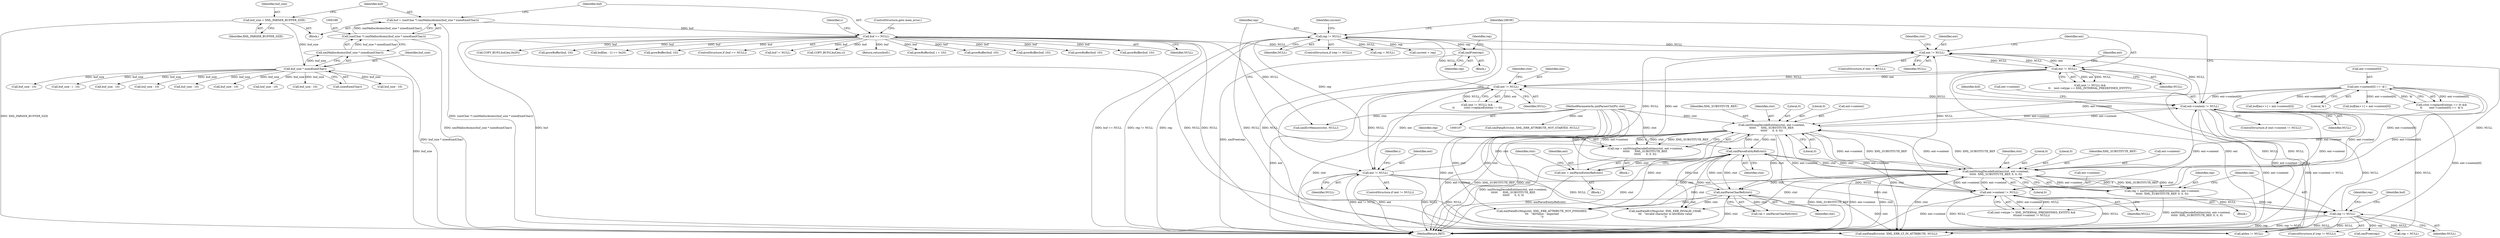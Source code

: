 digraph "0_Chrome_d0947db40187f4708c58e64cbd6013faf9eddeed_0@pointer" {
"1000519" [label="(Call,xmlFree(rep))"];
"1000463" [label="(Call,rep != NULL)"];
"1000451" [label="(Call,rep = xmlStringDecodeEntities(ctxt, ent->content,\n\t\t\t\t\t\t      XML_SUBSTITUTE_REF,\n\t\t\t\t\t\t      0, 0, 0))"];
"1000453" [label="(Call,xmlStringDecodeEntities(ctxt, ent->content,\n\t\t\t\t\t\t      XML_SUBSTITUTE_REF,\n\t\t\t\t\t\t      0, 0, 0))"];
"1000337" [label="(Call,xmlParseEntityRef(ctxt))"];
"1000238" [label="(Call,xmlParseCharRef(ctxt))"];
"1000586" [label="(Call,xmlStringDecodeEntities(ctxt, ent->content,\n\t\t\t\t\t\t  XML_SUBSTITUTE_REF, 0, 0, 0))"];
"1000108" [label="(MethodParameterIn,xmlParserCtxtPtr ctxt)"];
"1000382" [label="(Call,ent->content[0] == '&')"];
"1000537" [label="(Call,ent->content != NULL)"];
"1000578" [label="(Call,ent->content != NULL)"];
"1000554" [label="(Call,ent != NULL)"];
"1000435" [label="(Call,ent != NULL)"];
"1000356" [label="(Call,ent != NULL)"];
"1000344" [label="(Call,ent != NULL)"];
"1000335" [label="(Call,ent = xmlParseEntityRef(ctxt))"];
"1000195" [label="(Call,buf == NULL)"];
"1000185" [label="(Call,buf = (xmlChar *) xmlMallocAtomic(buf_size * sizeof(xmlChar)))"];
"1000187" [label="(Call,(xmlChar *) xmlMallocAtomic(buf_size * sizeof(xmlChar)))"];
"1000189" [label="(Call,xmlMallocAtomic(buf_size * sizeof(xmlChar)))"];
"1000190" [label="(Call,buf_size * sizeof(xmlChar))"];
"1000182" [label="(Call,buf_size = XML_PARSER_BUFFER_SIZE)"];
"1000596" [label="(Call,rep != NULL)"];
"1000584" [label="(Call,rep = xmlStringDecodeEntities(ctxt, ent->content,\n\t\t\t\t\t\t  XML_SUBSTITUTE_REF, 0, 0, 0))"];
"1000468" [label="(Identifier,current)"];
"1000465" [label="(Identifier,NULL)"];
"1000785" [label="(Call,attlen != NULL)"];
"1000553" [label="(ControlStructure,if (ent != NULL))"];
"1000257" [label="(Call,growBuffer(buf, 10))"];
"1000334" [label="(Block,)"];
"1000358" [label="(Identifier,NULL)"];
"1000582" [label="(Identifier,NULL)"];
"1000555" [label="(Identifier,ent)"];
"1000583" [label="(Block,)"];
"1000594" [label="(Literal,0)"];
"1000192" [label="(Call,sizeof(xmlChar))"];
"1000194" [label="(ControlStructure,if (buf == NULL))"];
"1000799" [label="(Call,buf != NULL)"];
"1000702" [label="(Call,COPY_BUF(l,buf,len,c))"];
"1000792" [label="(Return,return(buf);)"];
"1000464" [label="(Identifier,rep)"];
"1000422" [label="(Call,buf[len++] = ent->content[0])"];
"1000455" [label="(Call,ent->content)"];
"1000572" [label="(Call,(ent->etype != XML_INTERNAL_PREDEFINED_ENTITY) &&\n\t\t\t(ent->content != NULL))"];
"1000195" [label="(Call,buf == NULL)"];
"1000719" [label="(Identifier,GROW)"];
"1000458" [label="(Identifier,XML_SUBSTITUTE_REF)"];
"1000461" [label="(Literal,0)"];
"1000529" [label="(Call,buf_size - 10)"];
"1000349" [label="(Identifier,ctxt)"];
"1000271" [label="(Call,buf_size - 10)"];
"1000614" [label="(Call,buf_size - i - 10)"];
"1000462" [label="(ControlStructure,if (rep != NULL))"];
"1000598" [label="(Identifier,NULL)"];
"1000454" [label="(Identifier,ctxt)"];
"1000620" [label="(Call,growBuffer(buf, i + 10))"];
"1000591" [label="(Identifier,XML_SUBSTITUTE_REF)"];
"1000196" [label="(Identifier,buf)"];
"1000183" [label="(Identifier,buf_size)"];
"1000335" [label="(Call,ent = xmlParseEntityRef(ctxt))"];
"1000595" [label="(ControlStructure,if (rep != NULL))"];
"1000176" [label="(Call,xmlFatalErr(ctxt, XML_ERR_ATTRIBUTE_NOT_STARTED, NULL))"];
"1000344" [label="(Call,ent != NULL)"];
"1000588" [label="(Call,ent->content)"];
"1000108" [label="(MethodParameterIn,xmlParserCtxtPtr ctxt)"];
"1000440" [label="(Identifier,ctxt)"];
"1000111" [label="(Block,)"];
"1000586" [label="(Call,xmlStringDecodeEntities(ctxt, ent->content,\n\t\t\t\t\t\t  XML_SUBSTITUTE_REF, 0, 0, 0))"];
"1000460" [label="(Literal,0)"];
"1000382" [label="(Call,ent->content[0] == '&')"];
"1000519" [label="(Call,xmlFree(rep))"];
"1000522" [label="(Identifier,rep)"];
"1000336" [label="(Identifier,ent)"];
"1000346" [label="(Identifier,NULL)"];
"1000537" [label="(Call,ent->content != NULL)"];
"1000434" [label="(Call,(ent != NULL) && \n\t\t           (ctxt->replaceEntities != 0))"];
"1000453" [label="(Call,xmlStringDecodeEntities(ctxt, ent->content,\n\t\t\t\t\t\t      XML_SUBSTITUTE_REF,\n\t\t\t\t\t\t      0, 0, 0))"];
"1000388" [label="(Literal,'&')"];
"1000435" [label="(Call,ent != NULL)"];
"1000542" [label="(Call,buf[len++] = ent->content[0])"];
"1000236" [label="(Call,val = xmlParseCharRef(ctxt))"];
"1000341" [label="(Identifier,ctxt)"];
"1000521" [label="(Call,rep = NULL)"];
"1000795" [label="(Call,xmlErrMemory(ctxt, NULL))"];
"1000372" [label="(Call,growBuffer(buf, 10))"];
"1000451" [label="(Call,rep = xmlStringDecodeEntities(ctxt, ent->content,\n\t\t\t\t\t\t      XML_SUBSTITUTE_REF,\n\t\t\t\t\t\t      0, 0, 0))"];
"1000368" [label="(Call,buf_size - 10)"];
"1000239" [label="(Identifier,ctxt)"];
"1000191" [label="(Identifier,buf_size)"];
"1000450" [label="(Block,)"];
"1000520" [label="(Identifier,rep)"];
"1000383" [label="(Call,ent->content[0])"];
"1000596" [label="(Call,rep != NULL)"];
"1000459" [label="(Literal,0)"];
"1000710" [label="(Call,buf_size - 10)"];
"1000356" [label="(Call,ent != NULL)"];
"1000198" [label="(ControlStructure,goto mem_error;)"];
"1000560" [label="(Identifier,i)"];
"1000184" [label="(Identifier,XML_PARSER_BUFFER_SIZE)"];
"1000357" [label="(Identifier,ent)"];
"1000437" [label="(Identifier,NULL)"];
"1000533" [label="(Call,growBuffer(buf, 10))"];
"1000345" [label="(Identifier,ent)"];
"1000597" [label="(Identifier,rep)"];
"1000182" [label="(Call,buf_size = XML_PARSER_BUFFER_SIZE)"];
"1000466" [label="(Block,)"];
"1000587" [label="(Identifier,ctxt)"];
"1000317" [label="(Call,buf_size - 10)"];
"1000321" [label="(Call,growBuffer(buf, 10))"];
"1000238" [label="(Call,xmlParseCharRef(ctxt))"];
"1000579" [label="(Call,ent->content)"];
"1000376" [label="(Call,(ctxt->replaceEntities == 0) &&\n\t\t        (ent->content[0] == '&'))"];
"1000544" [label="(Identifier,buf)"];
"1000343" [label="(ControlStructure,if (ent != NULL))"];
"1000584" [label="(Call,rep = xmlStringDecodeEntities(ctxt, ent->content,\n\t\t\t\t\t\t  XML_SUBSTITUTE_REF, 0, 0, 0))"];
"1000275" [label="(Call,growBuffer(buf, 10))"];
"1000601" [label="(Identifier,rep)"];
"1000186" [label="(Identifier,buf)"];
"1000538" [label="(Call,ent->content)"];
"1000592" [label="(Literal,0)"];
"1000197" [label="(Identifier,NULL)"];
"1000556" [label="(Identifier,NULL)"];
"1000190" [label="(Call,buf_size * sizeof(xmlChar))"];
"1000687" [label="(Call,buf_size - 10)"];
"1000578" [label="(Call,ent->content != NULL)"];
"1000355" [label="(Call,(ent != NULL) &&\n\t\t    (ent->etype == XML_INTERNAL_PREDEFINED_ENTITY))"];
"1000361" [label="(Identifier,ent)"];
"1000536" [label="(ControlStructure,if (ent->content != NULL))"];
"1000600" [label="(Call,xmlFree(rep))"];
"1000585" [label="(Identifier,rep)"];
"1000512" [label="(Call,buf_size - 10)"];
"1000554" [label="(Call,ent != NULL)"];
"1000463" [label="(Call,rep != NULL)"];
"1000778" [label="(Call,xmlFatalErrMsg(ctxt, XML_ERR_ATTRIBUTE_NOT_FINISHED,\n\t\t\t   \"AttValue: ' expected\n\"))"];
"1000185" [label="(Call,buf = (xmlChar *) xmlMallocAtomic(buf_size * sizeof(xmlChar)))"];
"1000679" [label="(Call,COPY_BUF(l,buf,len,0x20))"];
"1000467" [label="(Call,current = rep)"];
"1000812" [label="(MethodReturn,RET)"];
"1000189" [label="(Call,xmlMallocAtomic(buf_size * sizeof(xmlChar)))"];
"1000338" [label="(Identifier,ctxt)"];
"1000200" [label="(Identifier,c)"];
"1000593" [label="(Literal,0)"];
"1000337" [label="(Call,xmlParseEntityRef(ctxt))"];
"1000607" [label="(Identifier,buf)"];
"1000541" [label="(Identifier,NULL)"];
"1000602" [label="(Call,rep = NULL)"];
"1000253" [label="(Call,buf_size - 10)"];
"1000516" [label="(Call,growBuffer(buf, 10))"];
"1000734" [label="(Call,buf[len - 1] == 0x20)"];
"1000753" [label="(Call,xmlFatalErr(ctxt, XML_ERR_LT_IN_ATTRIBUTE, NULL))"];
"1000452" [label="(Identifier,rep)"];
"1000772" [label="(Call,xmlFatalErrMsg(ctxt, XML_ERR_INVALID_CHAR,\n\t\t\t   \"invalid character in attribute value\n\"))"];
"1000187" [label="(Call,(xmlChar *) xmlMallocAtomic(buf_size * sizeof(xmlChar)))"];
"1000436" [label="(Identifier,ent)"];
"1000519" -> "1000466"  [label="AST: "];
"1000519" -> "1000520"  [label="CFG: "];
"1000520" -> "1000519"  [label="AST: "];
"1000522" -> "1000519"  [label="CFG: "];
"1000519" -> "1000812"  [label="DDG: xmlFree(rep)"];
"1000463" -> "1000519"  [label="DDG: rep"];
"1000463" -> "1000462"  [label="AST: "];
"1000463" -> "1000465"  [label="CFG: "];
"1000464" -> "1000463"  [label="AST: "];
"1000465" -> "1000463"  [label="AST: "];
"1000468" -> "1000463"  [label="CFG: "];
"1000719" -> "1000463"  [label="CFG: "];
"1000463" -> "1000812"  [label="DDG: rep != NULL"];
"1000463" -> "1000812"  [label="DDG: rep"];
"1000463" -> "1000344"  [label="DDG: NULL"];
"1000451" -> "1000463"  [label="DDG: rep"];
"1000435" -> "1000463"  [label="DDG: NULL"];
"1000463" -> "1000467"  [label="DDG: rep"];
"1000463" -> "1000521"  [label="DDG: NULL"];
"1000463" -> "1000753"  [label="DDG: NULL"];
"1000463" -> "1000785"  [label="DDG: NULL"];
"1000451" -> "1000450"  [label="AST: "];
"1000451" -> "1000453"  [label="CFG: "];
"1000452" -> "1000451"  [label="AST: "];
"1000453" -> "1000451"  [label="AST: "];
"1000464" -> "1000451"  [label="CFG: "];
"1000451" -> "1000812"  [label="DDG: xmlStringDecodeEntities(ctxt, ent->content,\n\t\t\t\t\t\t      XML_SUBSTITUTE_REF,\n\t\t\t\t\t\t      0, 0, 0)"];
"1000453" -> "1000451"  [label="DDG: ent->content"];
"1000453" -> "1000451"  [label="DDG: 0"];
"1000453" -> "1000451"  [label="DDG: XML_SUBSTITUTE_REF"];
"1000453" -> "1000451"  [label="DDG: ctxt"];
"1000453" -> "1000461"  [label="CFG: "];
"1000454" -> "1000453"  [label="AST: "];
"1000455" -> "1000453"  [label="AST: "];
"1000458" -> "1000453"  [label="AST: "];
"1000459" -> "1000453"  [label="AST: "];
"1000460" -> "1000453"  [label="AST: "];
"1000461" -> "1000453"  [label="AST: "];
"1000453" -> "1000812"  [label="DDG: ent->content"];
"1000453" -> "1000812"  [label="DDG: XML_SUBSTITUTE_REF"];
"1000453" -> "1000812"  [label="DDG: ctxt"];
"1000453" -> "1000238"  [label="DDG: ctxt"];
"1000453" -> "1000337"  [label="DDG: ctxt"];
"1000337" -> "1000453"  [label="DDG: ctxt"];
"1000108" -> "1000453"  [label="DDG: ctxt"];
"1000382" -> "1000453"  [label="DDG: ent->content[0]"];
"1000586" -> "1000453"  [label="DDG: ent->content"];
"1000586" -> "1000453"  [label="DDG: XML_SUBSTITUTE_REF"];
"1000537" -> "1000453"  [label="DDG: ent->content"];
"1000578" -> "1000453"  [label="DDG: ent->content"];
"1000453" -> "1000537"  [label="DDG: ent->content"];
"1000453" -> "1000578"  [label="DDG: ent->content"];
"1000453" -> "1000586"  [label="DDG: ent->content"];
"1000453" -> "1000586"  [label="DDG: XML_SUBSTITUTE_REF"];
"1000453" -> "1000753"  [label="DDG: ctxt"];
"1000453" -> "1000772"  [label="DDG: ctxt"];
"1000453" -> "1000778"  [label="DDG: ctxt"];
"1000337" -> "1000335"  [label="AST: "];
"1000337" -> "1000338"  [label="CFG: "];
"1000338" -> "1000337"  [label="AST: "];
"1000335" -> "1000337"  [label="CFG: "];
"1000337" -> "1000812"  [label="DDG: ctxt"];
"1000337" -> "1000238"  [label="DDG: ctxt"];
"1000337" -> "1000335"  [label="DDG: ctxt"];
"1000238" -> "1000337"  [label="DDG: ctxt"];
"1000586" -> "1000337"  [label="DDG: ctxt"];
"1000108" -> "1000337"  [label="DDG: ctxt"];
"1000337" -> "1000586"  [label="DDG: ctxt"];
"1000337" -> "1000753"  [label="DDG: ctxt"];
"1000337" -> "1000772"  [label="DDG: ctxt"];
"1000337" -> "1000778"  [label="DDG: ctxt"];
"1000238" -> "1000236"  [label="AST: "];
"1000238" -> "1000239"  [label="CFG: "];
"1000239" -> "1000238"  [label="AST: "];
"1000236" -> "1000238"  [label="CFG: "];
"1000238" -> "1000812"  [label="DDG: ctxt"];
"1000238" -> "1000236"  [label="DDG: ctxt"];
"1000586" -> "1000238"  [label="DDG: ctxt"];
"1000108" -> "1000238"  [label="DDG: ctxt"];
"1000238" -> "1000753"  [label="DDG: ctxt"];
"1000238" -> "1000772"  [label="DDG: ctxt"];
"1000238" -> "1000778"  [label="DDG: ctxt"];
"1000586" -> "1000584"  [label="AST: "];
"1000586" -> "1000594"  [label="CFG: "];
"1000587" -> "1000586"  [label="AST: "];
"1000588" -> "1000586"  [label="AST: "];
"1000591" -> "1000586"  [label="AST: "];
"1000592" -> "1000586"  [label="AST: "];
"1000593" -> "1000586"  [label="AST: "];
"1000594" -> "1000586"  [label="AST: "];
"1000584" -> "1000586"  [label="CFG: "];
"1000586" -> "1000812"  [label="DDG: ent->content"];
"1000586" -> "1000812"  [label="DDG: ctxt"];
"1000586" -> "1000812"  [label="DDG: XML_SUBSTITUTE_REF"];
"1000586" -> "1000537"  [label="DDG: ent->content"];
"1000586" -> "1000578"  [label="DDG: ent->content"];
"1000586" -> "1000584"  [label="DDG: ent->content"];
"1000586" -> "1000584"  [label="DDG: 0"];
"1000586" -> "1000584"  [label="DDG: XML_SUBSTITUTE_REF"];
"1000586" -> "1000584"  [label="DDG: ctxt"];
"1000108" -> "1000586"  [label="DDG: ctxt"];
"1000382" -> "1000586"  [label="DDG: ent->content[0]"];
"1000537" -> "1000586"  [label="DDG: ent->content"];
"1000578" -> "1000586"  [label="DDG: ent->content"];
"1000586" -> "1000753"  [label="DDG: ctxt"];
"1000586" -> "1000772"  [label="DDG: ctxt"];
"1000586" -> "1000778"  [label="DDG: ctxt"];
"1000108" -> "1000107"  [label="AST: "];
"1000108" -> "1000812"  [label="DDG: ctxt"];
"1000108" -> "1000176"  [label="DDG: ctxt"];
"1000108" -> "1000753"  [label="DDG: ctxt"];
"1000108" -> "1000772"  [label="DDG: ctxt"];
"1000108" -> "1000778"  [label="DDG: ctxt"];
"1000108" -> "1000795"  [label="DDG: ctxt"];
"1000382" -> "1000376"  [label="AST: "];
"1000382" -> "1000388"  [label="CFG: "];
"1000383" -> "1000382"  [label="AST: "];
"1000388" -> "1000382"  [label="AST: "];
"1000376" -> "1000382"  [label="CFG: "];
"1000382" -> "1000812"  [label="DDG: ent->content[0]"];
"1000382" -> "1000376"  [label="DDG: ent->content[0]"];
"1000382" -> "1000376"  [label="DDG: '&'"];
"1000382" -> "1000422"  [label="DDG: ent->content[0]"];
"1000382" -> "1000537"  [label="DDG: ent->content[0]"];
"1000382" -> "1000542"  [label="DDG: ent->content[0]"];
"1000382" -> "1000578"  [label="DDG: ent->content[0]"];
"1000537" -> "1000536"  [label="AST: "];
"1000537" -> "1000541"  [label="CFG: "];
"1000538" -> "1000537"  [label="AST: "];
"1000541" -> "1000537"  [label="AST: "];
"1000544" -> "1000537"  [label="CFG: "];
"1000719" -> "1000537"  [label="CFG: "];
"1000537" -> "1000812"  [label="DDG: ent->content"];
"1000537" -> "1000812"  [label="DDG: ent->content != NULL"];
"1000537" -> "1000344"  [label="DDG: NULL"];
"1000578" -> "1000537"  [label="DDG: ent->content"];
"1000435" -> "1000537"  [label="DDG: NULL"];
"1000537" -> "1000572"  [label="DDG: ent->content != NULL"];
"1000537" -> "1000578"  [label="DDG: ent->content"];
"1000537" -> "1000753"  [label="DDG: NULL"];
"1000537" -> "1000785"  [label="DDG: NULL"];
"1000578" -> "1000572"  [label="AST: "];
"1000578" -> "1000582"  [label="CFG: "];
"1000579" -> "1000578"  [label="AST: "];
"1000582" -> "1000578"  [label="AST: "];
"1000572" -> "1000578"  [label="CFG: "];
"1000578" -> "1000812"  [label="DDG: ent->content"];
"1000578" -> "1000344"  [label="DDG: NULL"];
"1000578" -> "1000572"  [label="DDG: ent->content"];
"1000578" -> "1000572"  [label="DDG: NULL"];
"1000554" -> "1000578"  [label="DDG: NULL"];
"1000578" -> "1000596"  [label="DDG: NULL"];
"1000578" -> "1000753"  [label="DDG: NULL"];
"1000578" -> "1000785"  [label="DDG: NULL"];
"1000554" -> "1000553"  [label="AST: "];
"1000554" -> "1000556"  [label="CFG: "];
"1000555" -> "1000554"  [label="AST: "];
"1000556" -> "1000554"  [label="AST: "];
"1000560" -> "1000554"  [label="CFG: "];
"1000719" -> "1000554"  [label="CFG: "];
"1000554" -> "1000812"  [label="DDG: ent != NULL"];
"1000554" -> "1000812"  [label="DDG: ent"];
"1000554" -> "1000344"  [label="DDG: NULL"];
"1000435" -> "1000554"  [label="DDG: ent"];
"1000435" -> "1000554"  [label="DDG: NULL"];
"1000554" -> "1000596"  [label="DDG: NULL"];
"1000554" -> "1000753"  [label="DDG: NULL"];
"1000554" -> "1000785"  [label="DDG: NULL"];
"1000435" -> "1000434"  [label="AST: "];
"1000435" -> "1000437"  [label="CFG: "];
"1000436" -> "1000435"  [label="AST: "];
"1000437" -> "1000435"  [label="AST: "];
"1000440" -> "1000435"  [label="CFG: "];
"1000434" -> "1000435"  [label="CFG: "];
"1000435" -> "1000812"  [label="DDG: ent"];
"1000435" -> "1000434"  [label="DDG: ent"];
"1000435" -> "1000434"  [label="DDG: NULL"];
"1000356" -> "1000435"  [label="DDG: ent"];
"1000356" -> "1000435"  [label="DDG: NULL"];
"1000356" -> "1000355"  [label="AST: "];
"1000356" -> "1000358"  [label="CFG: "];
"1000357" -> "1000356"  [label="AST: "];
"1000358" -> "1000356"  [label="AST: "];
"1000361" -> "1000356"  [label="CFG: "];
"1000355" -> "1000356"  [label="CFG: "];
"1000356" -> "1000812"  [label="DDG: ent"];
"1000356" -> "1000344"  [label="DDG: NULL"];
"1000356" -> "1000355"  [label="DDG: ent"];
"1000356" -> "1000355"  [label="DDG: NULL"];
"1000344" -> "1000356"  [label="DDG: ent"];
"1000344" -> "1000356"  [label="DDG: NULL"];
"1000356" -> "1000753"  [label="DDG: NULL"];
"1000356" -> "1000785"  [label="DDG: NULL"];
"1000344" -> "1000343"  [label="AST: "];
"1000344" -> "1000346"  [label="CFG: "];
"1000345" -> "1000344"  [label="AST: "];
"1000346" -> "1000344"  [label="AST: "];
"1000349" -> "1000344"  [label="CFG: "];
"1000357" -> "1000344"  [label="CFG: "];
"1000335" -> "1000344"  [label="DDG: ent"];
"1000195" -> "1000344"  [label="DDG: NULL"];
"1000596" -> "1000344"  [label="DDG: NULL"];
"1000335" -> "1000334"  [label="AST: "];
"1000336" -> "1000335"  [label="AST: "];
"1000341" -> "1000335"  [label="CFG: "];
"1000335" -> "1000812"  [label="DDG: xmlParseEntityRef(ctxt)"];
"1000195" -> "1000194"  [label="AST: "];
"1000195" -> "1000197"  [label="CFG: "];
"1000196" -> "1000195"  [label="AST: "];
"1000197" -> "1000195"  [label="AST: "];
"1000198" -> "1000195"  [label="CFG: "];
"1000200" -> "1000195"  [label="CFG: "];
"1000195" -> "1000812"  [label="DDG: buf == NULL"];
"1000195" -> "1000812"  [label="DDG: buf"];
"1000185" -> "1000195"  [label="DDG: buf"];
"1000195" -> "1000257"  [label="DDG: buf"];
"1000195" -> "1000275"  [label="DDG: buf"];
"1000195" -> "1000321"  [label="DDG: buf"];
"1000195" -> "1000372"  [label="DDG: buf"];
"1000195" -> "1000516"  [label="DDG: buf"];
"1000195" -> "1000533"  [label="DDG: buf"];
"1000195" -> "1000620"  [label="DDG: buf"];
"1000195" -> "1000679"  [label="DDG: buf"];
"1000195" -> "1000702"  [label="DDG: buf"];
"1000195" -> "1000734"  [label="DDG: buf"];
"1000195" -> "1000753"  [label="DDG: NULL"];
"1000195" -> "1000785"  [label="DDG: NULL"];
"1000195" -> "1000792"  [label="DDG: buf"];
"1000195" -> "1000795"  [label="DDG: NULL"];
"1000195" -> "1000799"  [label="DDG: buf"];
"1000185" -> "1000111"  [label="AST: "];
"1000185" -> "1000187"  [label="CFG: "];
"1000186" -> "1000185"  [label="AST: "];
"1000187" -> "1000185"  [label="AST: "];
"1000196" -> "1000185"  [label="CFG: "];
"1000185" -> "1000812"  [label="DDG: (xmlChar *) xmlMallocAtomic(buf_size * sizeof(xmlChar))"];
"1000187" -> "1000185"  [label="DDG: xmlMallocAtomic(buf_size * sizeof(xmlChar))"];
"1000187" -> "1000189"  [label="CFG: "];
"1000188" -> "1000187"  [label="AST: "];
"1000189" -> "1000187"  [label="AST: "];
"1000187" -> "1000812"  [label="DDG: xmlMallocAtomic(buf_size * sizeof(xmlChar))"];
"1000189" -> "1000187"  [label="DDG: buf_size * sizeof(xmlChar)"];
"1000189" -> "1000190"  [label="CFG: "];
"1000190" -> "1000189"  [label="AST: "];
"1000189" -> "1000812"  [label="DDG: buf_size * sizeof(xmlChar)"];
"1000190" -> "1000189"  [label="DDG: buf_size"];
"1000190" -> "1000192"  [label="CFG: "];
"1000191" -> "1000190"  [label="AST: "];
"1000192" -> "1000190"  [label="AST: "];
"1000190" -> "1000812"  [label="DDG: buf_size"];
"1000182" -> "1000190"  [label="DDG: buf_size"];
"1000190" -> "1000253"  [label="DDG: buf_size"];
"1000190" -> "1000271"  [label="DDG: buf_size"];
"1000190" -> "1000317"  [label="DDG: buf_size"];
"1000190" -> "1000368"  [label="DDG: buf_size"];
"1000190" -> "1000512"  [label="DDG: buf_size"];
"1000190" -> "1000529"  [label="DDG: buf_size"];
"1000190" -> "1000614"  [label="DDG: buf_size"];
"1000190" -> "1000687"  [label="DDG: buf_size"];
"1000190" -> "1000710"  [label="DDG: buf_size"];
"1000182" -> "1000111"  [label="AST: "];
"1000182" -> "1000184"  [label="CFG: "];
"1000183" -> "1000182"  [label="AST: "];
"1000184" -> "1000182"  [label="AST: "];
"1000186" -> "1000182"  [label="CFG: "];
"1000182" -> "1000812"  [label="DDG: XML_PARSER_BUFFER_SIZE"];
"1000596" -> "1000595"  [label="AST: "];
"1000596" -> "1000598"  [label="CFG: "];
"1000597" -> "1000596"  [label="AST: "];
"1000598" -> "1000596"  [label="AST: "];
"1000601" -> "1000596"  [label="CFG: "];
"1000607" -> "1000596"  [label="CFG: "];
"1000596" -> "1000812"  [label="DDG: rep"];
"1000596" -> "1000812"  [label="DDG: rep != NULL"];
"1000584" -> "1000596"  [label="DDG: rep"];
"1000596" -> "1000600"  [label="DDG: rep"];
"1000596" -> "1000602"  [label="DDG: NULL"];
"1000596" -> "1000753"  [label="DDG: NULL"];
"1000596" -> "1000785"  [label="DDG: NULL"];
"1000584" -> "1000583"  [label="AST: "];
"1000585" -> "1000584"  [label="AST: "];
"1000597" -> "1000584"  [label="CFG: "];
"1000584" -> "1000812"  [label="DDG: xmlStringDecodeEntities(ctxt, ent->content,\n\t\t\t\t\t\t  XML_SUBSTITUTE_REF, 0, 0, 0)"];
}
